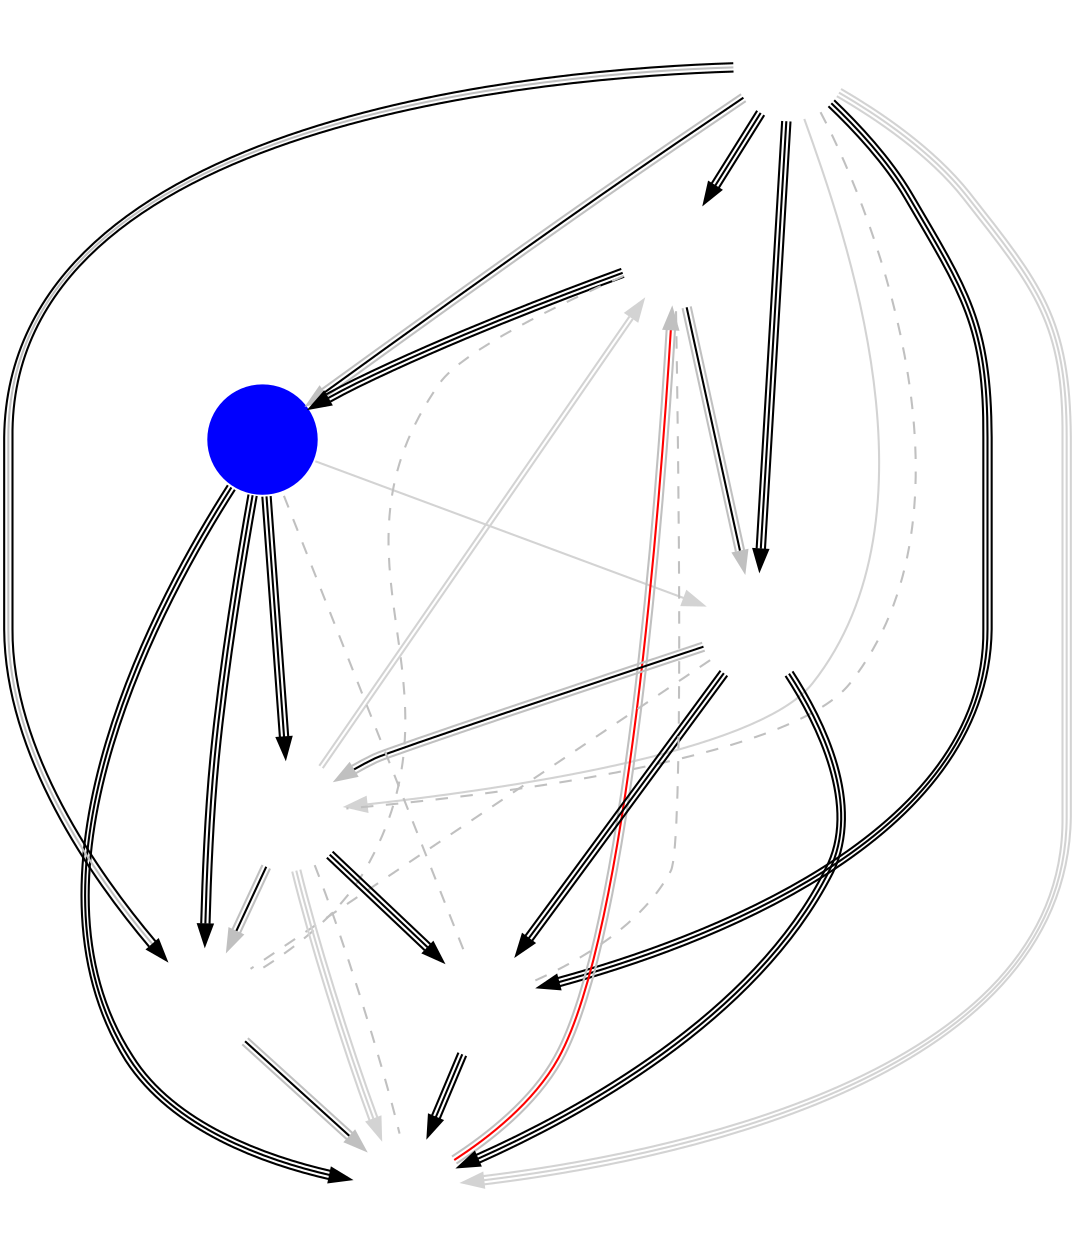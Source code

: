 digraph EU {
	node [shape=circle fixedsize=true width=.75 label="" color="white"];
	imagepath="logos/";
	TL	[ image="liquid.png" style="filled" fillcolor="blue" ];
	FNC	[ image="fnatic.png" ];
	TRC	[ image="tricked.png" ];
	PD	[ image="playing-ducks.png" ];
	EXP	[ image="expert.png" ];
	DIG	[ image="dignitas.png" ];
	ZE	[ image="zealots.png" ];
	TGG	[ image="team-good-guys.png" ];

	/* Phase 1 Aggregates */
//	FNC	->	TL	[ color="lightgray" ]
//	TL	->	TRC	[ color="lightgray" ]
//	TL	->	PD	[ color="lightgray" ]
	TL	->	EXP	[ color="lightgray" ]
//	TL	->	DIG	[ color="lightgray" ]
//	FNC	->	TRC	[ color="lightgray:lightgray:lightgray" ]
	FNC	->	PD	[ color="lightgray:lightgray:lightgray" ]
//	FNC	->	EXP	[ color="lightgray:lightgray" ]
	FNC	->	DIG	[ color="lightgray" ]
//	TRC	->	PD	[ color="lightgray" ]
//	EXP	->	TRC	[ color="lightgray" ]
	DIG	->	TRC	[ color="lightgray:lightgray" constraint="false" ]
//	EXP	->	PD	[ color="lightgray:lightgray:lightgray" constraint="false" ]
	DIG	->	PD	[ color="lightgray:lightgray:lightgray" ]
//	DIG	->	EXP	[ color="lightgray" ]

	/* Week 1 */
	TRC	->	EXP	[ color="gray:black:gray" ]
	ZE	->	PD	[ color="black:black:black" ]
	PD	->	TRC	[ /*color="gray:black:gray"*/ color="gray:red:gray" constraint="false" ]
	TL	->	TGG	[ color="black:black:black" ]
	FNC	->	ZE	[ color="black:black:black" ]
	TL	->	DIG	[ color="black:black:black" ]

	/* Week 2 */
	FNC	->	TL	[ color="gray:black:gray" ]
	DIG	->	TGG	[ color="gray:black:gray" ]
	EXP	->	ZE	[ color="black:black:black" ]
	TGG	->	PD	[ color="gray:black:gray" ]
	FNC	->	TRC	[ color="black:black:black" ]
	EXP	->	DIG	[ color="gray:black:gray" ]

	/* Week 3 */
	TRC	->	TL	[ color="black:black:black" ]
	EXP	->	PD	[ color="black:black:black" ]
	FNC	->	TGG	[ color="black:gray:black" ]
	DIG	->	ZE	[ color="black:black:black" ]
	TL	->	PD	[ color="black:black:black" ]
	FNC	->	EXP	[ color="black:black:black" ]

	edge [ color="gray" dir="none" constraint="false" style="dashed"]

	/* Week 4 */
	TRC	->	TGG
	DIG	->	PD
	FNC	->	DIG
	ZE	->	TL
	ZE	->	TRC
	EXP	->	TGG

}
